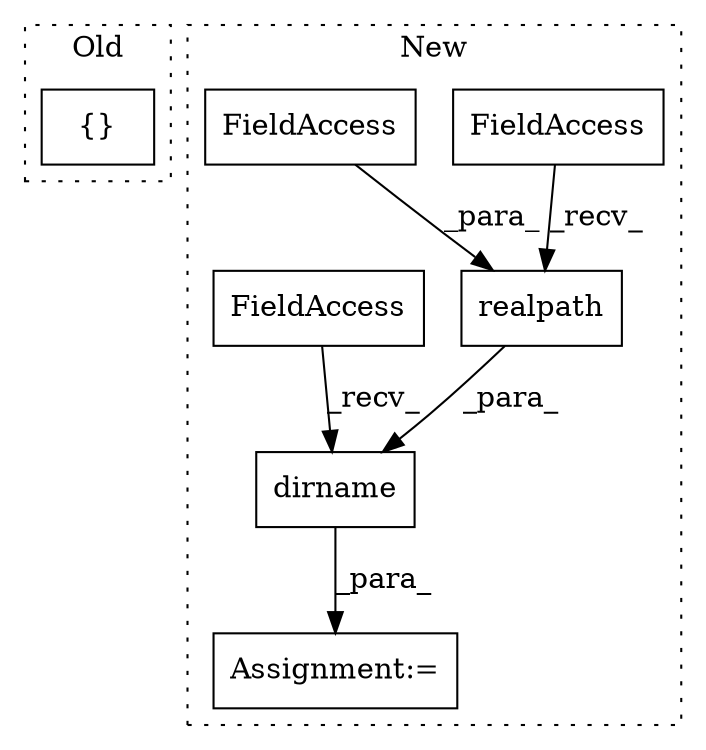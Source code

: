 digraph G {
subgraph cluster0 {
1 [label="{}" a="4" s="547,581" l="1,1" shape="box"];
label = "Old";
style="dotted";
}
subgraph cluster1 {
2 [label="realpath" a="32" s="202,219" l="9,1" shape="box"];
3 [label="FieldAccess" a="22" s="194" l="2" shape="box"];
4 [label="Assignment:=" a="7" s="547" l="1" shape="box"];
5 [label="dirname" a="32" s="186,220" l="8,1" shape="box"];
6 [label="FieldAccess" a="22" s="211" l="8" shape="box"];
7 [label="FieldAccess" a="22" s="178" l="2" shape="box"];
label = "New";
style="dotted";
}
2 -> 5 [label="_para_"];
3 -> 2 [label="_recv_"];
5 -> 4 [label="_para_"];
6 -> 2 [label="_para_"];
7 -> 5 [label="_recv_"];
}